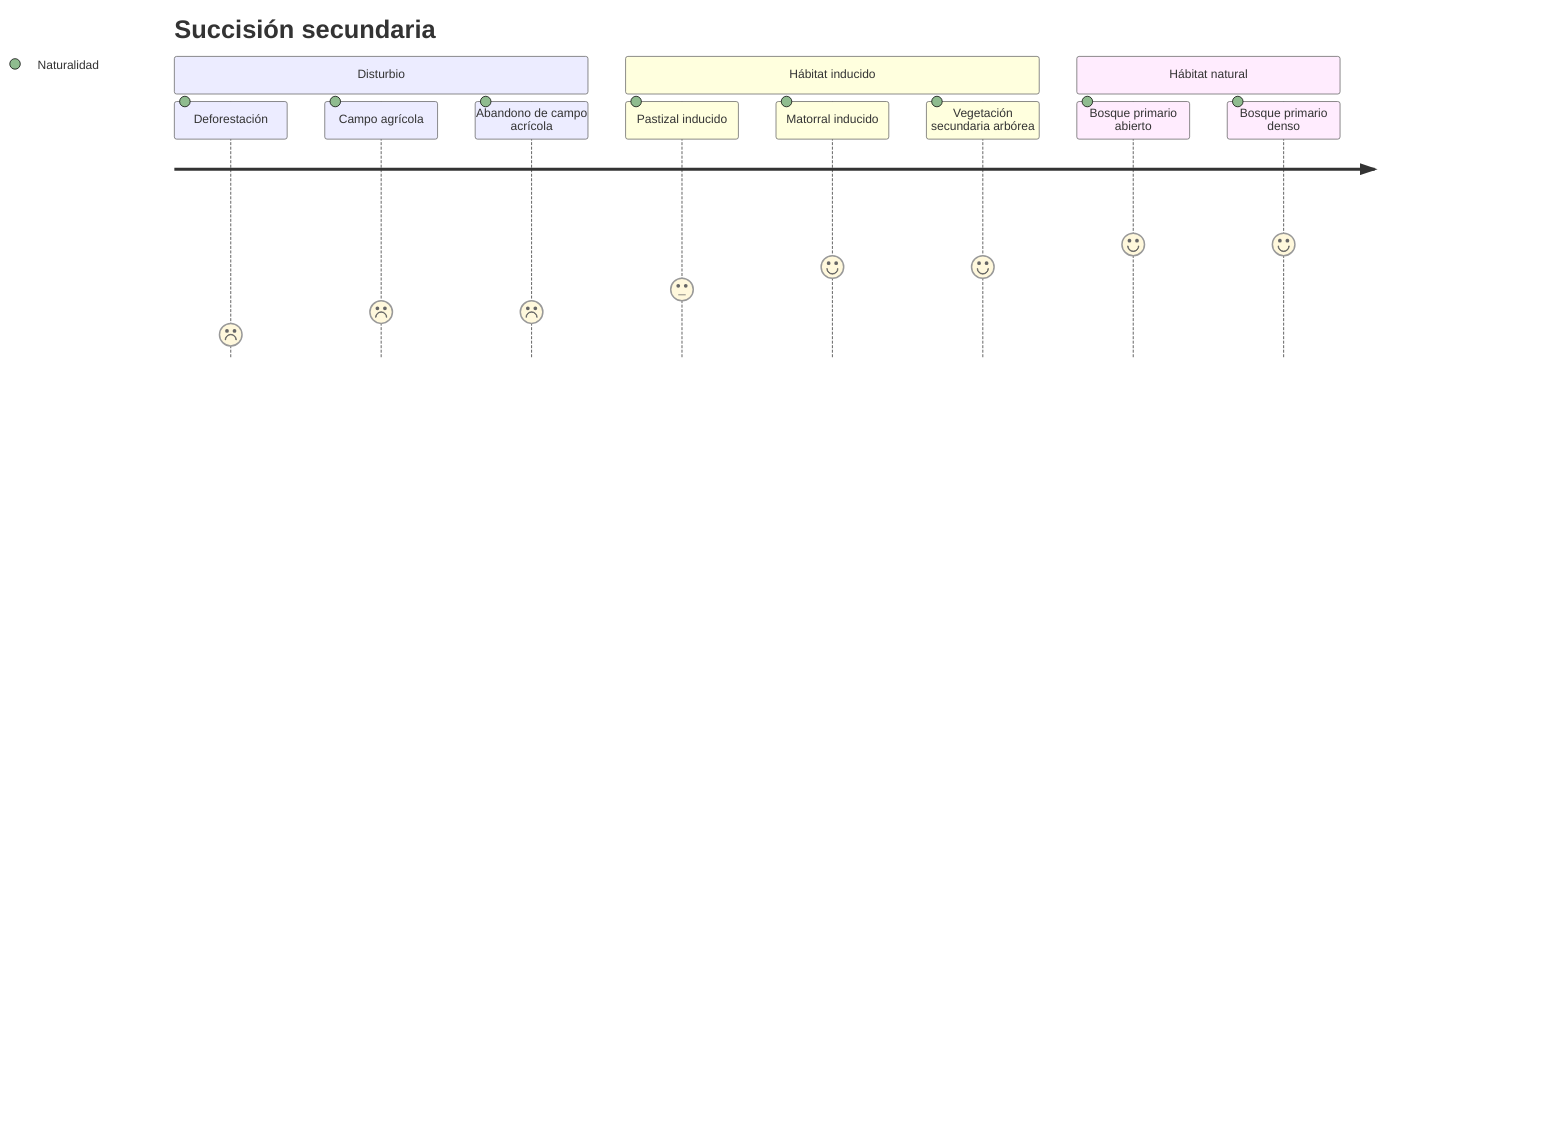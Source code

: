 journey
    title Succisión secundaria
    section Disturbio
      Deforestación: 1: Naturalidad
      Campo agrícola: 2: Naturalidad
      Abandono de campo acrícola: 2: Naturalidad
    section Hábitat inducido
      Pastizal inducido: 3: Naturalidad
      Matorral inducido: 4: Naturalidad
      Vegetación secundaria arbórea: 4: Naturalidad
    section Hábitat natural
      Bosque primario abierto: 5: Naturalidad
      Bosque primario denso: 5: Naturalidad